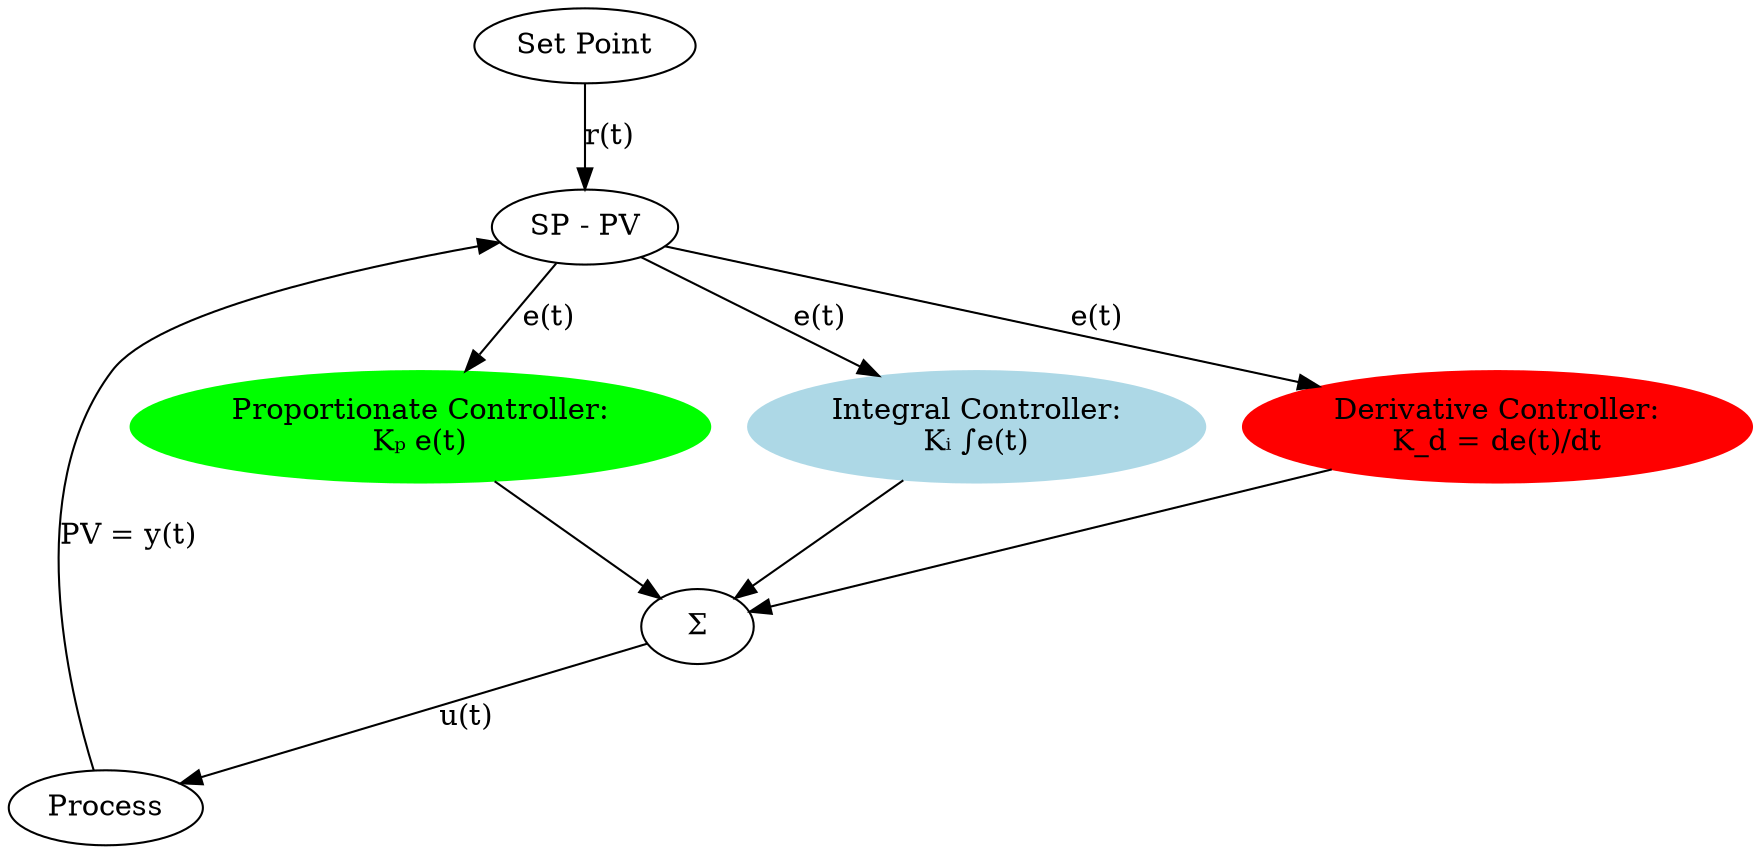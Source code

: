 digraph PID {
    SP [label="Set Point"];
    PR [label="Process"];
    S1 [label="SP - PV"];
    P  [style=filled,color=green,label="Proportionate Controller:\nKₚ e(t)"];
    I  [style=filled,color=lightblue,label="Integral Controller:\nKᵢ ∫e(t)"];
    D  [style=filled,color=red,label="Derivative Controller:\nK_d = de(t)/dt"];
    S2 [label="Σ"];

    SP -> S1 [label="r(t)"];
    PR -> S1 [label="PV = y(t)"];
    S1 -> P  [label="e(t)"];
    S1 -> I  [label="e(t)"];
    S1 -> D  [label="e(t)"];
    P  -> S2;
    I  -> S2;
    D  -> S2;
    S2 -> PR [label="u(t)"];
}
